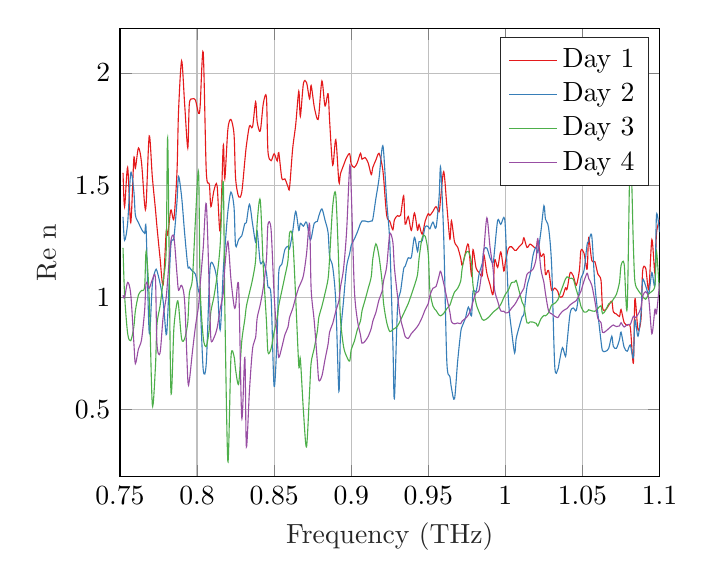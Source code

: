 % This file was created by matlab2tikz.
%
%The latest updates can be retrieved from
%  http://www.mathworks.com/matlabcentral/fileexchange/22022-matlab2tikz-matlab2tikz
%where you can also make suggestions and rate matlab2tikz.
%
\definecolor{mycolor1}{rgb}{0.894,0.102,0.11}%
\definecolor{mycolor2}{rgb}{0.216,0.494,0.722}%
\definecolor{mycolor3}{rgb}{0.302,0.686,0.29}%
\definecolor{mycolor4}{rgb}{0.596,0.306,0.639}%
\definecolor{mycolor5}{rgb}{1.0,0.498,0.0}%
\definecolor{mycolor6}{rgb}{1.0,1.0,0.2}%
\definecolor{mycolor7}{rgb}{0.651,0.337,0.157}%
\definecolor{mycolor8}{rgb}{0.969,0.506,0.749}%
%
\begin{tikzpicture}

\begin{axis}[%
xmin=0.75,
xmax=1.1,
xlabel style={font=\color{white!15!black}},
xlabel={Frequency (THz)},
ymin=0.2,
ymax=2.2,
ylabel style={font=\color{white!15!black}},
ylabel={Re n},
axis background/.style={fill=white},
xmajorgrids,
ymajorgrids,
legend style={legend cell align=left, align=left, draw=white!15!black}
]
\addplot [smooth, color=mycolor1]
  table[row sep=crcr]{%
0.752	1.555\\
0.753	1.404\\
0.755	1.579\\
0.757	1.333\\
0.759	1.618\\
0.76	1.575\\
0.762	1.666\\
0.764	1.6\\
0.766	1.415\\
0.767	1.417\\
0.769	1.72\\
0.771	1.536\\
0.773	1.394\\
0.774	1.315\\
0.776	1.176\\
0.778	1.054\\
0.78	1.292\\
0.781	1.276\\
0.783	1.389\\
0.785	1.351\\
0.787	1.561\\
0.788	1.829\\
0.79	2.054\\
0.792	1.857\\
0.794	1.666\\
0.795	1.862\\
0.797	1.885\\
0.799	1.879\\
0.801	1.82\\
0.802	1.851\\
0.804	2.093\\
0.806	1.56\\
0.808	1.503\\
0.809	1.404\\
0.811	1.477\\
0.813	1.498\\
0.815	1.295\\
0.817	1.677\\
0.818	1.528\\
0.82	1.749\\
0.822	1.793\\
0.824	1.725\\
0.825	1.531\\
0.827	1.448\\
0.829	1.468\\
0.831	1.609\\
0.832	1.676\\
0.834	1.764\\
0.836	1.76\\
0.838	1.872\\
0.839	1.783\\
0.841	1.741\\
0.843	1.865\\
0.845	1.892\\
0.846	1.651\\
0.848	1.609\\
0.85	1.64\\
0.852	1.608\\
0.853	1.645\\
0.855	1.531\\
0.857	1.528\\
0.859	1.493\\
0.86	1.488\\
0.862	1.661\\
0.864	1.77\\
0.866	1.919\\
0.867	1.807\\
0.869	1.953\\
0.871	1.958\\
0.873	1.885\\
0.874	1.945\\
0.876	1.85\\
0.878	1.794\\
0.879	1.813\\
0.881	1.965\\
0.883	1.853\\
0.885	1.908\\
0.886	1.786\\
0.888	1.589\\
0.89	1.703\\
0.892	1.513\\
0.893	1.55\\
0.895	1.588\\
0.897	1.623\\
0.899	1.64\\
0.9	1.594\\
0.902	1.579\\
0.904	1.601\\
0.906	1.642\\
0.907	1.616\\
0.909	1.623\\
0.911	1.599\\
0.913	1.547\\
0.914	1.579\\
0.916	1.612\\
0.918	1.642\\
0.92	1.59\\
0.921	1.533\\
0.923	1.365\\
0.925	1.339\\
0.927	1.301\\
0.928	1.345\\
0.93	1.364\\
0.932	1.365\\
0.934	1.453\\
0.935	1.326\\
0.937	1.36\\
0.939	1.298\\
0.941	1.376\\
0.943	1.299\\
0.944	1.324\\
0.946	1.281\\
0.948	1.34\\
0.95	1.373\\
0.951	1.365\\
0.953	1.383\\
0.955	1.404\\
0.957	1.381\\
0.958	1.441\\
0.96	1.56\\
0.962	1.41\\
0.964	1.258\\
0.965	1.341\\
0.967	1.247\\
0.969	1.224\\
0.971	1.175\\
0.972	1.142\\
0.974	1.196\\
0.976	1.236\\
0.978	1.098\\
0.979	1.212\\
0.981	1.13\\
0.983	1.11\\
0.985	1.096\\
0.986	1.19\\
0.988	1.106\\
0.99	1.057\\
0.992	1.013\\
0.993	1.166\\
0.995	1.133\\
0.997	1.202\\
0.999	1.117\\
1.0	1.158\\
1.002	1.218\\
1.004	1.225\\
1.006	1.209\\
1.007	1.209\\
1.009	1.226\\
1.011	1.24\\
1.012	1.265\\
1.014	1.222\\
1.016	1.237\\
1.018	1.227\\
1.02	1.219\\
1.021	1.253\\
1.023	1.183\\
1.025	1.191\\
1.026	1.101\\
1.028	1.119\\
1.03	1.031\\
1.032	1.041\\
1.034	1.026\\
1.035	1.003\\
1.037	1.003\\
1.039	1.042\\
1.04	1.036\\
1.042	1.109\\
1.044	1.095\\
1.046	1.054\\
1.048	1.121\\
1.049	1.209\\
1.051	1.196\\
1.053	1.125\\
1.054	1.264\\
1.056	1.165\\
1.058	1.159\\
1.06	1.103\\
1.062	1.076\\
1.063	0.953\\
1.065	0.944\\
1.067	0.964\\
1.069	0.982\\
1.07	0.935\\
1.072	0.925\\
1.074	0.914\\
1.075	0.945\\
1.077	0.887\\
1.079	0.875\\
1.081	0.867\\
1.083	0.706\\
1.084	0.993\\
1.086	0.855\\
1.088	0.907\\
1.089	1.116\\
1.091	1.129\\
1.093	1.035\\
1.095	1.257\\
1.097	1.106\\
1.098	1.285\\
1.1	1.346\\
};
\addlegendentry{Day 1}

\addplot [smooth, color=mycolor2]
  table[row sep=crcr]{%
0.752	1.358\\
0.753	1.254\\
0.755	1.331\\
0.757	1.554\\
0.759	1.475\\
0.76	1.367\\
0.762	1.333\\
0.764	1.303\\
0.766	1.285\\
0.767	1.3\\
0.769	0.84\\
0.771	1.056\\
0.773	1.12\\
0.774	1.118\\
0.776	1.062\\
0.778	0.984\\
0.78	0.833\\
0.781	0.92\\
0.783	1.229\\
0.785	1.266\\
0.787	1.427\\
0.788	1.539\\
0.79	1.448\\
0.792	1.282\\
0.794	1.139\\
0.795	1.134\\
0.797	1.116\\
0.799	1.102\\
0.801	1.026\\
0.802	0.987\\
0.804	0.678\\
0.806	0.707\\
0.808	1.077\\
0.809	1.153\\
0.811	1.138\\
0.813	1.069\\
0.815	0.854\\
0.817	1.118\\
0.818	1.212\\
0.82	1.382\\
0.822	1.469\\
0.824	1.401\\
0.825	1.23\\
0.827	1.258\\
0.829	1.274\\
0.831	1.329\\
0.832	1.333\\
0.834	1.415\\
0.836	1.328\\
0.838	1.245\\
0.839	1.296\\
0.841	1.155\\
0.843	1.16\\
0.845	1.109\\
0.846	1.046\\
0.848	1.006\\
0.85	0.602\\
0.852	0.838\\
0.853	1.11\\
0.855	1.147\\
0.857	1.213\\
0.859	1.227\\
0.86	1.216\\
0.862	1.291\\
0.864	1.383\\
0.866	1.298\\
0.867	1.33\\
0.869	1.317\\
0.871	1.335\\
0.873	1.264\\
0.874	1.261\\
0.876	1.33\\
0.878	1.338\\
0.879	1.363\\
0.881	1.394\\
0.883	1.344\\
0.885	1.288\\
0.886	1.181\\
0.888	1.135\\
0.89	0.978\\
0.892	0.58\\
0.893	0.823\\
0.895	0.983\\
0.897	1.136\\
0.899	1.195\\
0.9	1.232\\
0.902	1.259\\
0.904	1.291\\
0.906	1.329\\
0.907	1.34\\
0.909	1.34\\
0.911	1.336\\
0.913	1.34\\
0.914	1.348\\
0.916	1.441\\
0.918	1.528\\
0.92	1.664\\
0.921	1.651\\
0.923	1.429\\
0.925	1.244\\
0.927	0.799\\
0.928	0.547\\
0.93	0.949\\
0.932	1.026\\
0.934	1.126\\
0.935	1.138\\
0.937	1.176\\
0.939	1.178\\
0.941	1.267\\
0.943	1.204\\
0.944	1.248\\
0.946	1.251\\
0.948	1.315\\
0.95	1.314\\
0.951	1.305\\
0.953	1.335\\
0.955	1.31\\
0.957	1.447\\
0.958	1.579\\
0.96	1.266\\
0.962	0.714\\
0.964	0.646\\
0.965	0.595\\
0.967	0.546\\
0.969	0.712\\
0.971	0.843\\
0.972	0.871\\
0.974	0.905\\
0.976	0.956\\
0.978	0.917\\
0.979	1.027\\
0.981	1.026\\
0.983	1.105\\
0.985	1.151\\
0.986	1.213\\
0.988	1.219\\
0.99	1.176\\
0.992	1.153\\
0.993	1.212\\
0.995	1.343\\
0.997	1.325\\
0.999	1.356\\
1.0	1.308\\
1.002	0.986\\
1.004	0.851\\
1.006	0.751\\
1.007	0.815\\
1.009	0.869\\
1.011	0.915\\
1.012	0.926\\
1.014	1.046\\
1.016	1.1\\
1.018	1.189\\
1.02	1.225\\
1.021	1.198\\
1.023	1.292\\
1.025	1.408\\
1.026	1.348\\
1.028	1.31\\
1.03	1.14\\
1.032	0.693\\
1.034	0.678\\
1.035	0.712\\
1.037	0.775\\
1.039	0.736\\
1.04	0.798\\
1.042	0.93\\
1.044	0.952\\
1.046	0.942\\
1.048	1.034\\
1.049	1.085\\
1.051	1.12\\
1.053	1.235\\
1.054	1.247\\
1.056	1.274\\
1.058	1.057\\
1.06	0.926\\
1.062	0.805\\
1.063	0.761\\
1.065	0.759\\
1.067	0.772\\
1.069	0.826\\
1.07	0.781\\
1.072	0.772\\
1.074	0.811\\
1.075	0.844\\
1.077	0.777\\
1.079	0.759\\
1.081	0.787\\
1.083	0.731\\
1.084	0.898\\
1.086	0.826\\
1.088	0.931\\
1.089	1.076\\
1.091	1.05\\
1.093	1.016\\
1.095	1.11\\
1.097	1.056\\
1.098	1.367\\
1.1	1.29\\
};
\addlegendentry{Day 2}

\addplot [smooth, color=mycolor3]
  table[row sep=crcr]{%
0.752	1.22\\
0.753	1.011\\
0.755	0.838\\
0.757	0.806\\
0.759	0.867\\
0.76	0.939\\
0.762	1.01\\
0.764	1.03\\
0.766	1.045\\
0.767	1.205\\
0.769	0.993\\
0.771	0.52\\
0.773	0.686\\
0.774	0.877\\
0.776	0.961\\
0.778	1.071\\
0.78	1.209\\
0.781	1.7\\
0.783	0.592\\
0.785	0.864\\
0.787	0.976\\
0.788	0.965\\
0.79	0.814\\
0.792	0.816\\
0.794	0.889\\
0.795	1.017\\
0.797	1.083\\
0.799	1.349\\
0.801	1.557\\
0.802	1.051\\
0.804	0.822\\
0.806	0.781\\
0.808	0.859\\
0.809	0.937\\
0.811	1.004\\
0.813	1.096\\
0.815	1.233\\
0.817	1.515\\
0.818	0.967\\
0.82	0.266\\
0.822	0.731\\
0.824	0.736\\
0.825	0.677\\
0.827	0.614\\
0.829	0.803\\
0.831	0.902\\
0.832	0.959\\
0.834	1.02\\
0.836	1.08\\
0.838	1.166\\
0.839	1.33\\
0.841	1.433\\
0.843	1.13\\
0.845	0.895\\
0.846	0.755\\
0.848	0.77\\
0.85	0.845\\
0.852	0.908\\
0.853	0.962\\
0.855	1.029\\
0.857	1.094\\
0.859	1.165\\
0.86	1.285\\
0.862	1.265\\
0.864	0.996\\
0.866	0.694\\
0.867	0.725\\
0.869	0.493\\
0.871	0.332\\
0.873	0.581\\
0.874	0.707\\
0.876	0.772\\
0.878	0.847\\
0.879	0.91\\
0.881	0.96\\
0.883	1.017\\
0.885	1.083\\
0.886	1.176\\
0.888	1.407\\
0.89	1.456\\
0.892	1.126\\
0.893	0.907\\
0.895	0.781\\
0.897	0.736\\
0.899	0.715\\
0.9	0.766\\
0.902	0.803\\
0.904	0.856\\
0.906	0.894\\
0.907	0.939\\
0.909	0.988\\
0.911	1.039\\
0.913	1.092\\
0.914	1.171\\
0.916	1.238\\
0.918	1.183\\
0.92	1.071\\
0.921	0.972\\
0.923	0.888\\
0.925	0.847\\
0.927	0.856\\
0.928	0.86\\
0.93	0.871\\
0.932	0.898\\
0.934	0.927\\
0.935	0.942\\
0.937	0.972\\
0.939	1.011\\
0.941	1.052\\
0.943	1.101\\
0.944	1.173\\
0.946	1.265\\
0.948	1.272\\
0.95	1.191\\
0.951	1.033\\
0.953	0.961\\
0.955	0.941\\
0.957	0.92\\
0.958	0.917\\
0.96	0.928\\
0.962	0.949\\
0.964	0.965\\
0.965	0.985\\
0.967	1.023\\
0.969	1.039\\
0.971	1.072\\
0.972	1.13\\
0.974	1.191\\
0.976	1.204\\
0.978	1.155\\
0.979	1.053\\
0.981	0.972\\
0.983	0.933\\
0.985	0.901\\
0.986	0.897\\
0.988	0.904\\
0.99	0.917\\
0.992	0.933\\
0.993	0.939\\
0.995	0.95\\
0.997	0.968\\
0.999	0.999\\
1.0	1.013\\
1.002	1.033\\
1.004	1.065\\
1.006	1.067\\
1.007	1.075\\
1.009	1.025\\
1.011	0.975\\
1.012	0.962\\
1.014	0.886\\
1.016	0.89\\
1.018	0.889\\
1.02	0.883\\
1.021	0.871\\
1.023	0.903\\
1.025	0.919\\
1.026	0.917\\
1.028	0.931\\
1.03	0.965\\
1.032	0.973\\
1.034	0.988\\
1.035	1.007\\
1.037	1.045\\
1.039	1.082\\
1.04	1.091\\
1.042	1.084\\
1.044	1.081\\
1.046	1.033\\
1.048	0.989\\
1.049	0.959\\
1.051	0.934\\
1.053	0.936\\
1.054	0.944\\
1.056	0.939\\
1.058	0.937\\
1.06	0.95\\
1.062	0.962\\
1.063	0.927\\
1.065	0.942\\
1.067	0.97\\
1.069	0.979\\
1.07	0.991\\
1.072	1.013\\
1.074	1.067\\
1.075	1.141\\
1.077	1.149\\
1.079	0.954\\
1.081	1.661\\
1.083	1.229\\
1.084	1.07\\
1.086	1.032\\
1.088	1.013\\
1.089	1.003\\
1.091	0.991\\
1.093	1.015\\
1.095	1.026\\
1.097	1.054\\
1.098	1.205\\
1.1	1.01\\
};
\addlegendentry{Day 3}

\addplot [smooth, color=mycolor4]
  table[row sep=crcr]{%
0.752	1.009\\
0.753	0.998\\
0.755	1.066\\
0.757	1.014\\
0.759	0.8\\
0.76	0.704\\
0.762	0.769\\
0.764	0.81\\
0.766	0.94\\
0.767	1.065\\
0.769	1.041\\
0.771	1.078\\
0.773	1.085\\
0.774	0.792\\
0.776	0.751\\
0.778	0.911\\
0.78	0.999\\
0.781	1.081\\
0.783	1.249\\
0.785	1.268\\
0.787	1.103\\
0.788	1.031\\
0.79	1.053\\
0.792	0.977\\
0.794	0.635\\
0.795	0.628\\
0.797	0.756\\
0.799	0.871\\
0.801	0.963\\
0.802	1.054\\
0.804	1.219\\
0.806	1.417\\
0.808	1.021\\
0.809	0.813\\
0.811	0.82\\
0.813	0.862\\
0.815	0.947\\
0.817	1.018\\
0.818	1.131\\
0.82	1.249\\
0.822	1.079\\
0.824	0.962\\
0.825	0.96\\
0.827	1.049\\
0.829	0.462\\
0.831	0.731\\
0.832	0.332\\
0.834	0.584\\
0.836	0.769\\
0.838	0.821\\
0.839	0.907\\
0.841	0.967\\
0.843	1.045\\
0.845	1.166\\
0.846	1.324\\
0.848	1.303\\
0.85	1.011\\
0.852	0.813\\
0.853	0.732\\
0.855	0.777\\
0.857	0.833\\
0.859	0.867\\
0.86	0.91\\
0.862	0.948\\
0.864	1.0\\
0.866	1.044\\
0.867	1.059\\
0.869	1.097\\
0.871	1.192\\
0.873	1.327\\
0.874	1.037\\
0.876	0.894\\
0.878	0.715\\
0.879	0.629\\
0.881	0.649\\
0.883	0.722\\
0.885	0.791\\
0.886	0.845\\
0.888	0.883\\
0.89	0.938\\
0.892	0.984\\
0.893	1.044\\
0.895	1.126\\
0.897	1.293\\
0.899	1.584\\
0.9	1.478\\
0.902	1.041\\
0.904	0.898\\
0.906	0.832\\
0.907	0.795\\
0.909	0.804\\
0.911	0.825\\
0.913	0.861\\
0.914	0.893\\
0.916	0.932\\
0.918	0.988\\
0.92	1.026\\
0.921	1.074\\
0.923	1.137\\
0.925	1.281\\
0.927	1.246\\
0.928	1.134\\
0.93	1.008\\
0.932	0.905\\
0.934	0.851\\
0.935	0.825\\
0.937	0.816\\
0.939	0.838\\
0.941	0.853\\
0.943	0.87\\
0.944	0.881\\
0.946	0.91\\
0.948	0.945\\
0.95	0.972\\
0.951	1.007\\
0.953	1.04\\
0.955	1.048\\
0.957	1.096\\
0.958	1.116\\
0.96	1.061\\
0.962	0.997\\
0.964	0.933\\
0.965	0.891\\
0.967	0.881\\
0.969	0.885\\
0.971	0.882\\
0.972	0.894\\
0.974	0.905\\
0.976	0.921\\
0.978	0.953\\
0.979	0.981\\
0.981	1.02\\
0.983	1.033\\
0.985	1.133\\
0.986	1.207\\
0.988	1.354\\
0.99	1.225\\
0.992	1.126\\
0.993	1.032\\
0.995	0.982\\
0.997	0.939\\
0.999	0.938\\
1.0	0.93\\
1.002	0.933\\
1.004	0.951\\
1.006	0.967\\
1.007	0.978\\
1.009	1.004\\
1.011	1.028\\
1.012	1.04\\
1.014	1.102\\
1.016	1.113\\
1.018	1.126\\
1.02	1.174\\
1.021	1.261\\
1.023	1.127\\
1.025	1.065\\
1.026	1.016\\
1.028	0.939\\
1.03	0.926\\
1.032	0.915\\
1.034	0.909\\
1.035	0.92\\
1.037	0.937\\
1.039	0.946\\
1.04	0.95\\
1.042	0.966\\
1.044	0.976\\
1.046	0.985\\
1.048	1.012\\
1.049	1.027\\
1.051	1.072\\
1.053	1.107\\
1.054	1.084\\
1.056	1.054\\
1.058	0.984\\
1.06	0.905\\
1.062	0.887\\
1.063	0.843\\
1.065	0.848\\
1.067	0.86\\
1.069	0.872\\
1.07	0.876\\
1.072	0.869\\
1.074	0.872\\
1.075	0.886\\
1.077	0.867\\
1.079	0.878\\
1.081	0.879\\
1.083	0.915\\
1.084	0.908\\
1.086	0.923\\
1.088	0.955\\
1.089	1.004\\
1.091	1.025\\
1.093	0.992\\
1.095	0.837\\
1.097	0.947\\
1.098	0.927\\
1.1	1.063\\
};
\addlegendentry{Day 4}

\end{axis}
\end{tikzpicture}%
